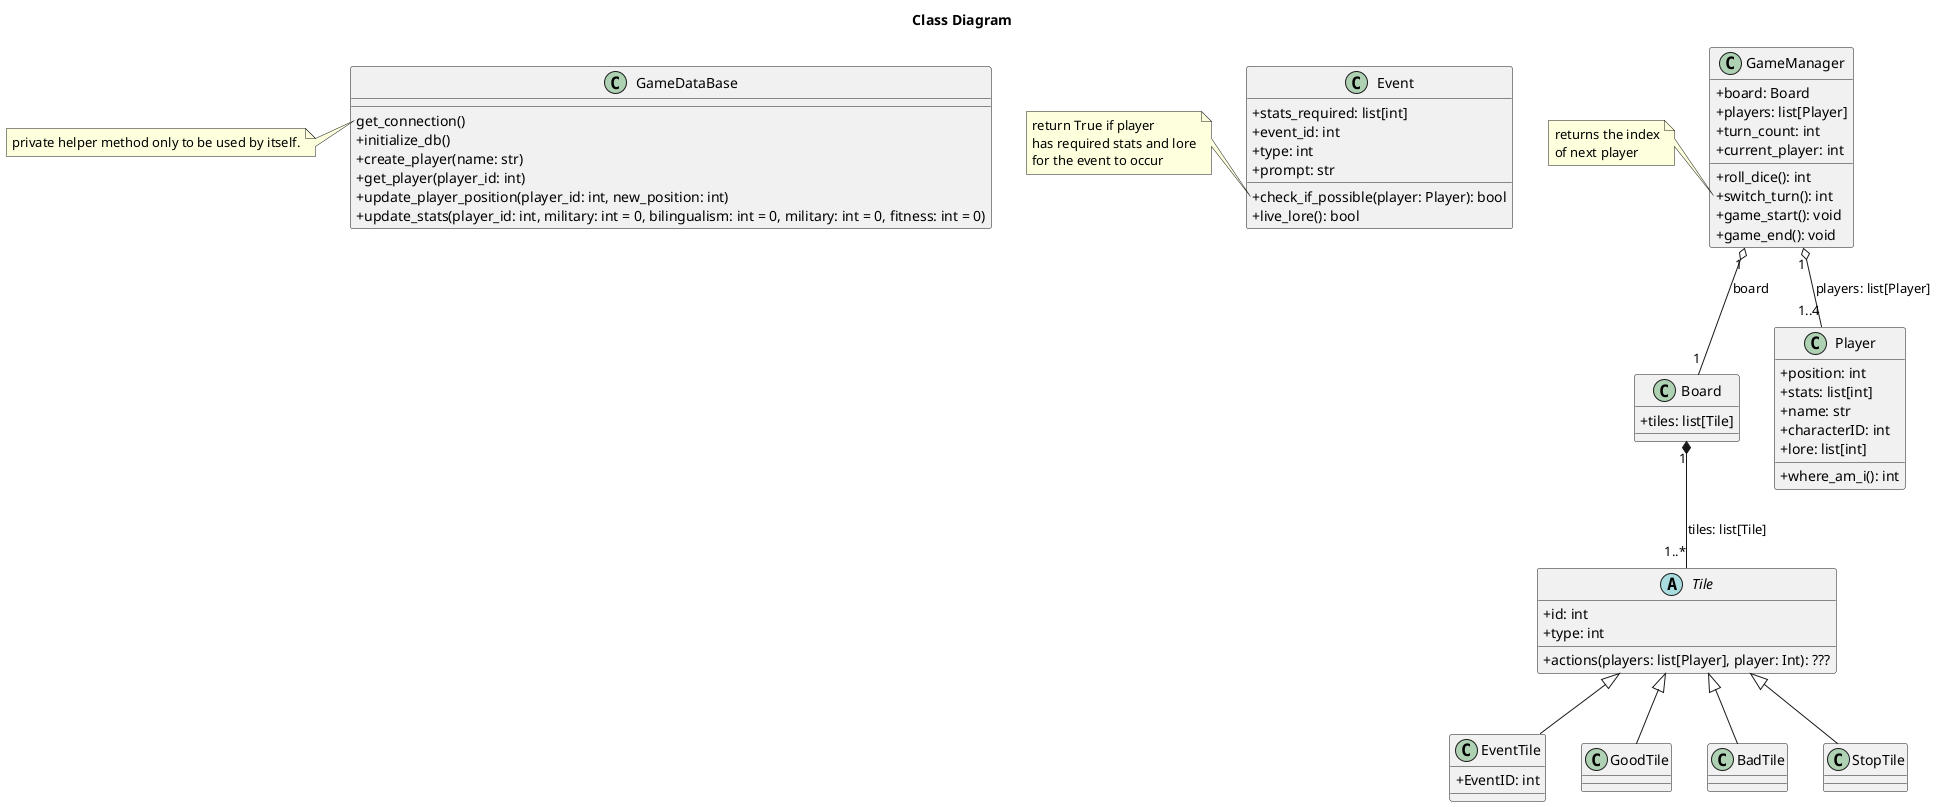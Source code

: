 @startuml class_diagram
title "Class Diagram"
' skinparam shadowing false
skinparam classAttributeIconSize 0

class GameDataBase {
    get_connection()
    +initialize_db()
    +create_player(name: str)
    +get_player(player_id: int)
    +update_player_position(player_id: int, new_position: int)
    +update_stats(player_id: int, military: int = 0, bilingualism: int = 0, military: int = 0, fitness: int = 0)
}
note left of GameDataBase::get_connection
private helper method only to be used by itself.
end note

class Board {
    +tiles: list[Tile]
}
Board "1" *-- "1..*" Tile: tiles: list[Tile]

abstract class Tile {
    +id: int
    +type: int
    +actions(players: list[Player], player: Int): ???
}

class EventTile {
    +EventID: int
}

class GoodTile {

}

class BadTile {

}

class StopTile {

}

Tile <|-- EventTile
Tile <|-- StopTile
Tile <|-- GoodTile
Tile <|-- BadTile

class Player {
    +position: int
    +stats: list[int]
    +name: str
    +characterID: int
    +lore: list[int]

    ' getter for Player:position
    +where_am_i(): int
}

class Event {
    +stats_required: list[int]
    +event_id: int
    +type: int
    +prompt: str
    ' check if already encountered this event
    +check_if_possible(player: Player): bool
    ' activate this event, return True if successful
    +live_lore(): bool
}
note left of Event::check_if_possible
return True if player
has required stats and lore
for the event to occur
end note

class GameManager {
    +board: Board
    +players: list[Player]
    +turn_count: int
    +current_player: int
    +roll_dice(): int
    +switch_turn(): int
    +game_start(): void
    +game_end(): void
}
note left of GameManager::switch_turn
returns the index
of next player
end note
GameManager "1" o-- "1..4" Player: players: list[Player]
GameManager "1" o-- "1" Board: board


@enduml